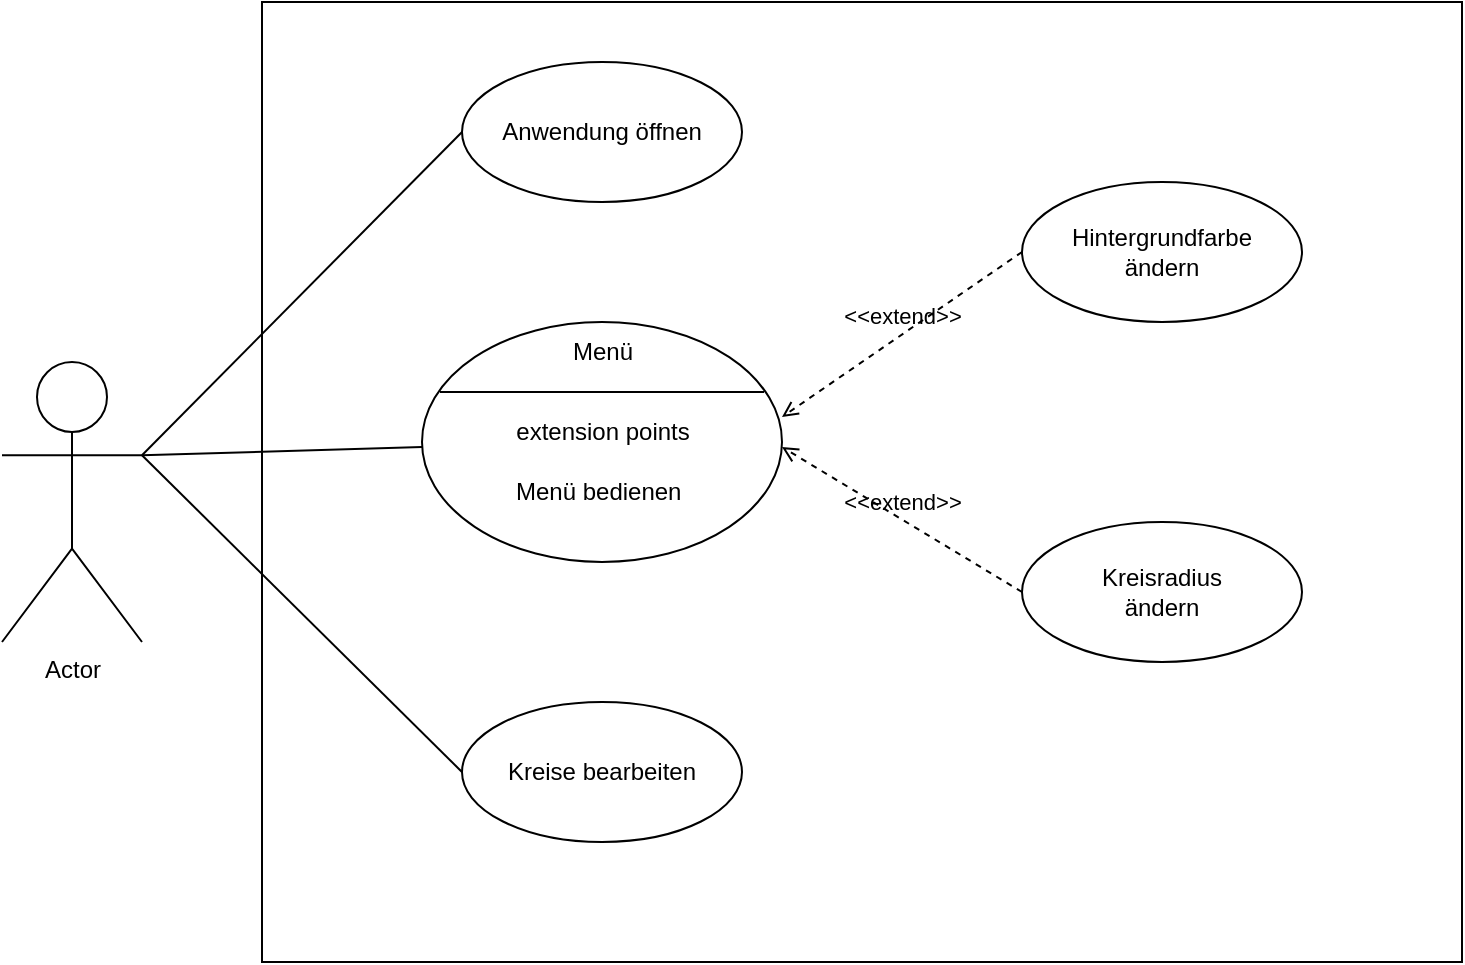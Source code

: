 <mxfile version="20.5.1" type="github">
  <diagram id="WpRNOG8NA4DAABbzuD77" name="Seite-1">
    <mxGraphModel dx="1038" dy="528" grid="1" gridSize="10" guides="1" tooltips="1" connect="1" arrows="1" fold="1" page="1" pageScale="1" pageWidth="827" pageHeight="1169" math="0" shadow="0">
      <root>
        <mxCell id="0" />
        <mxCell id="1" parent="0" />
        <mxCell id="D7FlTBm71AQMMtoMiuut-6" value="" style="rounded=0;whiteSpace=wrap;html=1;" vertex="1" parent="1">
          <mxGeometry x="200" y="20" width="600" height="480" as="geometry" />
        </mxCell>
        <mxCell id="D7FlTBm71AQMMtoMiuut-7" value="Actor" style="shape=umlActor;verticalLabelPosition=bottom;verticalAlign=top;html=1;" vertex="1" parent="1">
          <mxGeometry x="70" y="200" width="70" height="140" as="geometry" />
        </mxCell>
        <mxCell id="D7FlTBm71AQMMtoMiuut-8" value="Anwendung öffnen" style="ellipse;whiteSpace=wrap;html=1;" vertex="1" parent="1">
          <mxGeometry x="300" y="50" width="140" height="70" as="geometry" />
        </mxCell>
        <mxCell id="D7FlTBm71AQMMtoMiuut-10" value="&lt;div&gt;Hintergrundfarbe &lt;br&gt;&lt;/div&gt;&lt;div&gt;ändern&lt;/div&gt;" style="ellipse;whiteSpace=wrap;html=1;" vertex="1" parent="1">
          <mxGeometry x="580" y="110" width="140" height="70" as="geometry" />
        </mxCell>
        <mxCell id="D7FlTBm71AQMMtoMiuut-11" value="&lt;div&gt;Kreisradius &lt;br&gt;&lt;/div&gt;&lt;div&gt;ändern&lt;/div&gt;" style="ellipse;whiteSpace=wrap;html=1;" vertex="1" parent="1">
          <mxGeometry x="580" y="280" width="140" height="70" as="geometry" />
        </mxCell>
        <mxCell id="D7FlTBm71AQMMtoMiuut-14" value="Kreise bearbeiten" style="ellipse;whiteSpace=wrap;html=1;" vertex="1" parent="1">
          <mxGeometry x="300" y="370" width="140" height="70" as="geometry" />
        </mxCell>
        <mxCell id="D7FlTBm71AQMMtoMiuut-19" value="" style="endArrow=none;html=1;rounded=0;exitX=1;exitY=0.333;exitDx=0;exitDy=0;exitPerimeter=0;entryX=0;entryY=0.5;entryDx=0;entryDy=0;" edge="1" parent="1" source="D7FlTBm71AQMMtoMiuut-7" target="D7FlTBm71AQMMtoMiuut-8">
          <mxGeometry width="50" height="50" relative="1" as="geometry">
            <mxPoint x="390" y="310" as="sourcePoint" />
            <mxPoint x="440" y="260" as="targetPoint" />
          </mxGeometry>
        </mxCell>
        <mxCell id="D7FlTBm71AQMMtoMiuut-20" value="" style="endArrow=none;html=1;rounded=0;exitX=1;exitY=0.333;exitDx=0;exitDy=0;exitPerimeter=0;entryX=0;entryY=0.75;entryDx=0;entryDy=0;" edge="1" parent="1" source="D7FlTBm71AQMMtoMiuut-7" target="D7FlTBm71AQMMtoMiuut-28">
          <mxGeometry width="50" height="50" relative="1" as="geometry">
            <mxPoint x="390" y="310" as="sourcePoint" />
            <mxPoint x="290" y="195" as="targetPoint" />
          </mxGeometry>
        </mxCell>
        <mxCell id="D7FlTBm71AQMMtoMiuut-21" value="" style="endArrow=none;html=1;rounded=0;exitX=1;exitY=0.333;exitDx=0;exitDy=0;exitPerimeter=0;entryX=0;entryY=0.5;entryDx=0;entryDy=0;" edge="1" parent="1" source="D7FlTBm71AQMMtoMiuut-7" target="D7FlTBm71AQMMtoMiuut-14">
          <mxGeometry width="50" height="50" relative="1" as="geometry">
            <mxPoint x="390" y="310" as="sourcePoint" />
            <mxPoint x="440" y="260" as="targetPoint" />
          </mxGeometry>
        </mxCell>
        <mxCell id="D7FlTBm71AQMMtoMiuut-23" value="&amp;lt;&amp;lt;extend&amp;gt;&amp;gt;" style="html=1;verticalAlign=bottom;labelBackgroundColor=none;endArrow=open;endFill=0;dashed=1;rounded=0;entryX=1;entryY=0.75;entryDx=0;entryDy=0;exitX=0;exitY=0.5;exitDx=0;exitDy=0;" edge="1" parent="1" source="D7FlTBm71AQMMtoMiuut-11" target="D7FlTBm71AQMMtoMiuut-28">
          <mxGeometry width="160" relative="1" as="geometry">
            <mxPoint x="330" y="280" as="sourcePoint" />
            <mxPoint x="430" y="195" as="targetPoint" />
          </mxGeometry>
        </mxCell>
        <mxCell id="D7FlTBm71AQMMtoMiuut-24" value="&amp;lt;&amp;lt;extend&amp;gt;&amp;gt;" style="html=1;verticalAlign=bottom;labelBackgroundColor=none;endArrow=open;endFill=0;dashed=1;rounded=0;exitX=0;exitY=0.5;exitDx=0;exitDy=0;entryX=1;entryY=0.25;entryDx=0;entryDy=0;" edge="1" parent="1" source="D7FlTBm71AQMMtoMiuut-10" target="D7FlTBm71AQMMtoMiuut-28">
          <mxGeometry width="160" relative="1" as="geometry">
            <mxPoint x="330" y="280" as="sourcePoint" />
            <mxPoint x="430" y="195" as="targetPoint" />
          </mxGeometry>
        </mxCell>
        <mxCell id="D7FlTBm71AQMMtoMiuut-25" value="" style="shape=ellipse;container=1;horizontal=1;horizontalStack=0;resizeParent=1;resizeParentMax=0;resizeLast=0;html=1;dashed=0;collapsible=0;" vertex="1" parent="1">
          <mxGeometry x="280" y="180" width="180" height="120" as="geometry" />
        </mxCell>
        <mxCell id="D7FlTBm71AQMMtoMiuut-26" value="Menü" style="html=1;strokeColor=none;fillColor=none;align=center;verticalAlign=middle;rotatable=0;" vertex="1" parent="D7FlTBm71AQMMtoMiuut-25">
          <mxGeometry width="180" height="30" as="geometry" />
        </mxCell>
        <mxCell id="D7FlTBm71AQMMtoMiuut-27" value="" style="line;strokeWidth=1;fillColor=none;rotatable=0;labelPosition=right;points=[];portConstraint=eastwest;dashed=0;resizeWidth=1;" vertex="1" parent="D7FlTBm71AQMMtoMiuut-25">
          <mxGeometry x="9" y="30" width="162" height="10" as="geometry" />
        </mxCell>
        <mxCell id="D7FlTBm71AQMMtoMiuut-28" value="extension points" style="text;html=1;align=center;verticalAlign=middle;rotatable=0;fillColor=none;strokeColor=none;" vertex="1" parent="D7FlTBm71AQMMtoMiuut-25">
          <mxGeometry y="40" width="180" height="30" as="geometry" />
        </mxCell>
        <mxCell id="D7FlTBm71AQMMtoMiuut-29" value="&lt;div&gt;Menü bedienen&lt;/div&gt;" style="text;html=1;align=left;verticalAlign=middle;rotatable=0;spacingLeft=25;fillColor=none;strokeColor=none;" vertex="1" parent="D7FlTBm71AQMMtoMiuut-25">
          <mxGeometry x="20" y="70" width="180" height="30" as="geometry" />
        </mxCell>
        <mxCell id="D7FlTBm71AQMMtoMiuut-31" style="edgeStyle=orthogonalEdgeStyle;rounded=0;orthogonalLoop=1;jettySize=auto;html=1;exitX=0.5;exitY=1;exitDx=0;exitDy=0;" edge="1" parent="D7FlTBm71AQMMtoMiuut-25" source="D7FlTBm71AQMMtoMiuut-29" target="D7FlTBm71AQMMtoMiuut-29">
          <mxGeometry relative="1" as="geometry" />
        </mxCell>
      </root>
    </mxGraphModel>
  </diagram>
</mxfile>
